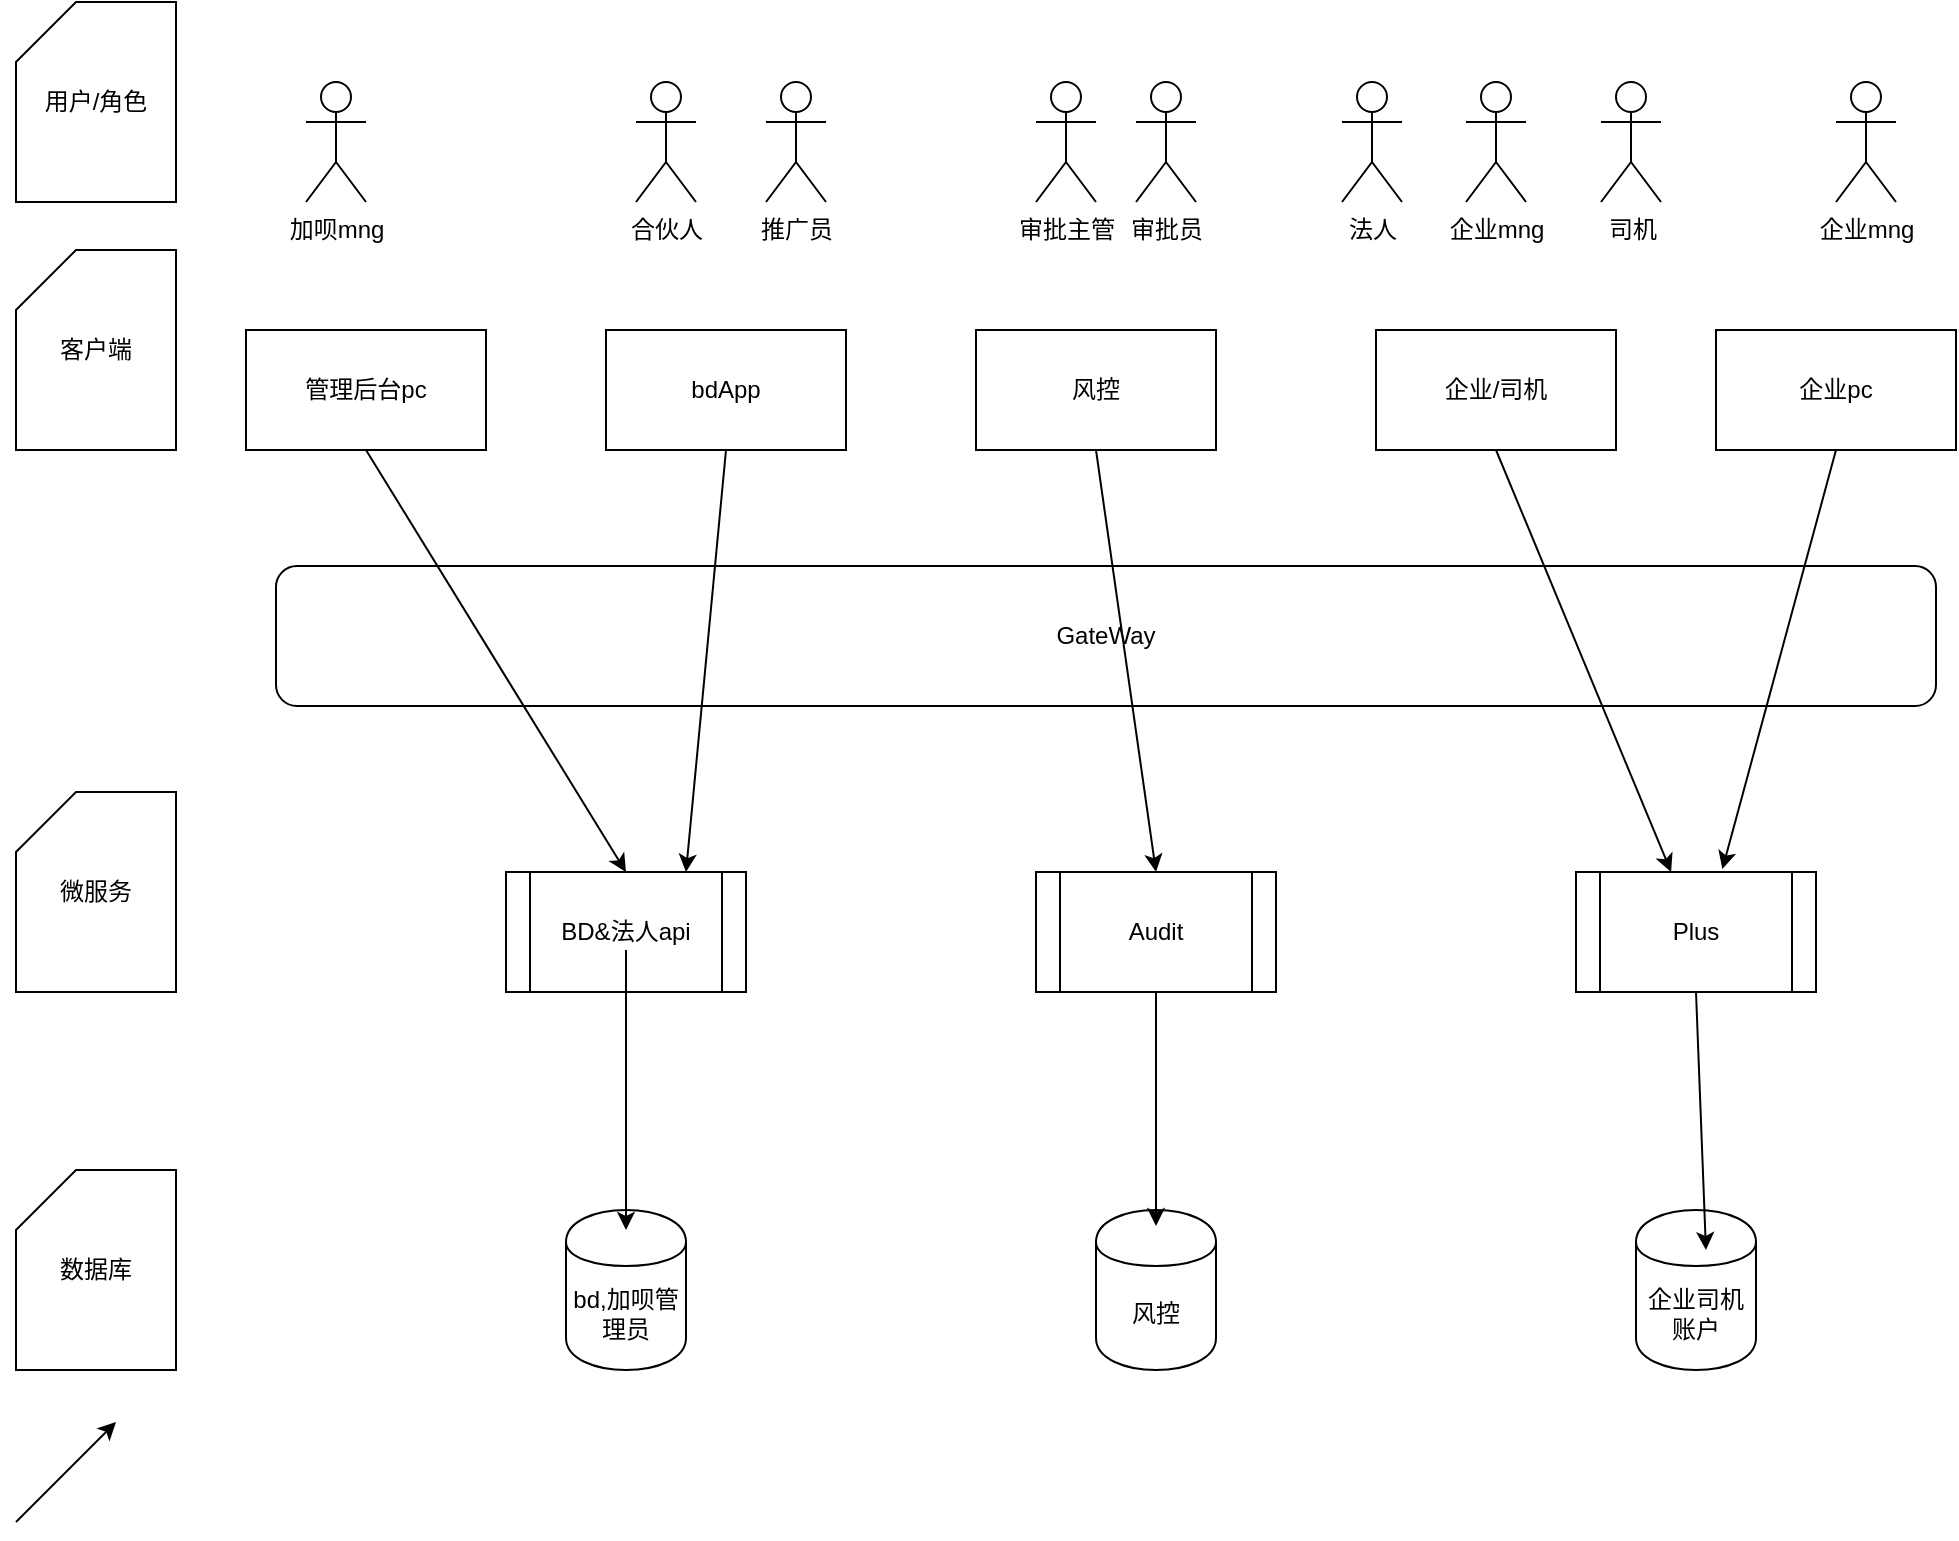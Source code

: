 <mxfile pages="1" version="11.2.4" type="github"><diagram id="k4-i3mUWXEFbNfgQYevM" name="第 1 页"><mxGraphModel dx="1381" dy="773" grid="1" gridSize="10" guides="1" tooltips="1" connect="1" arrows="1" fold="1" page="1" pageScale="1" pageWidth="1169" pageHeight="1654" math="0" shadow="0"><root><mxCell id="0"/><mxCell id="1" parent="0"/><mxCell id="700RkSPJVd9WVB_whot9-1" value="企业/司机" style="rounded=0;whiteSpace=wrap;html=1;flipH=0;" parent="1" vertex="1"><mxGeometry x="1770" y="324" width="120" height="60" as="geometry"/></mxCell><mxCell id="700RkSPJVd9WVB_whot9-2" value="风控" style="rounded=0;whiteSpace=wrap;html=1;flipH=0;" parent="1" vertex="1"><mxGeometry x="1570" y="324" width="120" height="60" as="geometry"/></mxCell><mxCell id="700RkSPJVd9WVB_whot9-3" value="企业pc" style="rounded=0;whiteSpace=wrap;html=1;flipH=0;" parent="1" vertex="1"><mxGeometry x="1940" y="324" width="120" height="60" as="geometry"/></mxCell><mxCell id="700RkSPJVd9WVB_whot9-4" value="管理后台pc" style="rounded=0;whiteSpace=wrap;html=1;flipH=0;" parent="1" vertex="1"><mxGeometry x="1205" y="324" width="120" height="60" as="geometry"/></mxCell><mxCell id="700RkSPJVd9WVB_whot9-5" value="bdApp" style="rounded=0;whiteSpace=wrap;html=1;flipH=0;" parent="1" vertex="1"><mxGeometry x="1385" y="324" width="120" height="60" as="geometry"/></mxCell><mxCell id="700RkSPJVd9WVB_whot9-6" value="GateWay" style="rounded=1;whiteSpace=wrap;html=1;" parent="1" vertex="1"><mxGeometry x="1220" y="442" width="830" height="70" as="geometry"/></mxCell><mxCell id="700RkSPJVd9WVB_whot9-7" value="BD&amp;amp;法人api" style="shape=process;whiteSpace=wrap;html=1;backgroundOutline=1;" parent="1" vertex="1"><mxGeometry x="1335" y="595" width="120" height="60" as="geometry"/></mxCell><mxCell id="700RkSPJVd9WVB_whot9-8" value="Audit" style="shape=process;whiteSpace=wrap;html=1;backgroundOutline=1;" parent="1" vertex="1"><mxGeometry x="1600" y="595" width="120" height="60" as="geometry"/></mxCell><mxCell id="700RkSPJVd9WVB_whot9-9" value="Plus" style="shape=process;whiteSpace=wrap;html=1;backgroundOutline=1;" parent="1" vertex="1"><mxGeometry x="1870" y="595" width="120" height="60" as="geometry"/></mxCell><mxCell id="700RkSPJVd9WVB_whot9-10" value="bd,加呗管理员" style="shape=cylinder;whiteSpace=wrap;html=1;boundedLbl=1;backgroundOutline=1;" parent="1" vertex="1"><mxGeometry x="1365" y="764" width="60" height="80" as="geometry"/></mxCell><mxCell id="700RkSPJVd9WVB_whot9-11" value="风控" style="shape=cylinder;whiteSpace=wrap;html=1;boundedLbl=1;backgroundOutline=1;" parent="1" vertex="1"><mxGeometry x="1630" y="764" width="60" height="80" as="geometry"/></mxCell><mxCell id="700RkSPJVd9WVB_whot9-12" value="企业司机账户" style="shape=cylinder;whiteSpace=wrap;html=1;boundedLbl=1;backgroundOutline=1;" parent="1" vertex="1"><mxGeometry x="1900" y="764" width="60" height="80" as="geometry"/></mxCell><mxCell id="700RkSPJVd9WVB_whot9-13" value="法人" style="shape=umlActor;verticalLabelPosition=bottom;labelBackgroundColor=#ffffff;verticalAlign=top;html=1;outlineConnect=0;flipH=0;" parent="1" vertex="1"><mxGeometry x="1753" y="200" width="30" height="60" as="geometry"/></mxCell><mxCell id="700RkSPJVd9WVB_whot9-14" value="企业mng" style="shape=umlActor;verticalLabelPosition=bottom;labelBackgroundColor=#ffffff;verticalAlign=top;html=1;outlineConnect=0;flipH=0;" parent="1" vertex="1"><mxGeometry x="1815" y="200" width="30" height="60" as="geometry"/></mxCell><mxCell id="700RkSPJVd9WVB_whot9-15" value="司机" style="shape=umlActor;verticalLabelPosition=bottom;labelBackgroundColor=#ffffff;verticalAlign=top;html=1;outlineConnect=0;flipH=0;" parent="1" vertex="1"><mxGeometry x="1882.5" y="200" width="30" height="60" as="geometry"/></mxCell><mxCell id="700RkSPJVd9WVB_whot9-16" value="审批主管" style="shape=umlActor;verticalLabelPosition=bottom;labelBackgroundColor=#ffffff;verticalAlign=top;html=1;outlineConnect=0;flipH=0;" parent="1" vertex="1"><mxGeometry x="1600" y="200" width="30" height="60" as="geometry"/></mxCell><mxCell id="700RkSPJVd9WVB_whot9-17" value="审批员" style="shape=umlActor;verticalLabelPosition=bottom;labelBackgroundColor=#ffffff;verticalAlign=top;html=1;outlineConnect=0;flipH=0;" parent="1" vertex="1"><mxGeometry x="1650" y="200" width="30" height="60" as="geometry"/></mxCell><mxCell id="700RkSPJVd9WVB_whot9-18" value="企业mng" style="shape=umlActor;verticalLabelPosition=bottom;labelBackgroundColor=#ffffff;verticalAlign=top;html=1;outlineConnect=0;flipH=0;" parent="1" vertex="1"><mxGeometry x="2000" y="200" width="30" height="60" as="geometry"/></mxCell><mxCell id="700RkSPJVd9WVB_whot9-21" value="加呗mng" style="shape=umlActor;verticalLabelPosition=bottom;labelBackgroundColor=#ffffff;verticalAlign=top;html=1;outlineConnect=0;flipH=0;" parent="1" vertex="1"><mxGeometry x="1235" y="200" width="30" height="60" as="geometry"/></mxCell><mxCell id="700RkSPJVd9WVB_whot9-22" value="合伙人" style="shape=umlActor;verticalLabelPosition=bottom;labelBackgroundColor=#ffffff;verticalAlign=top;html=1;outlineConnect=0;flipH=0;" parent="1" vertex="1"><mxGeometry x="1400" y="200" width="30" height="60" as="geometry"/></mxCell><mxCell id="700RkSPJVd9WVB_whot9-23" value="推广员" style="shape=umlActor;verticalLabelPosition=bottom;labelBackgroundColor=#ffffff;verticalAlign=top;html=1;outlineConnect=0;flipH=0;" parent="1" vertex="1"><mxGeometry x="1465" y="200" width="30" height="60" as="geometry"/></mxCell><mxCell id="700RkSPJVd9WVB_whot9-24" value="" style="endArrow=classic;html=1;exitX=0.5;exitY=1;exitDx=0;exitDy=0;" parent="1" source="700RkSPJVd9WVB_whot9-1" target="700RkSPJVd9WVB_whot9-9" edge="1"><mxGeometry width="50" height="50" relative="1" as="geometry"><mxPoint x="1820" y="377" as="sourcePoint"/><mxPoint x="1870" y="327" as="targetPoint"/></mxGeometry></mxCell><mxCell id="700RkSPJVd9WVB_whot9-25" value="" style="endArrow=classic;html=1;exitX=0.5;exitY=1;exitDx=0;exitDy=0;entryX=0.61;entryY=-0.024;entryDx=0;entryDy=0;entryPerimeter=0;" parent="1" source="700RkSPJVd9WVB_whot9-3" target="700RkSPJVd9WVB_whot9-9" edge="1"><mxGeometry width="50" height="50" relative="1" as="geometry"><mxPoint x="1990" y="402" as="sourcePoint"/><mxPoint x="2040" y="352" as="targetPoint"/></mxGeometry></mxCell><mxCell id="700RkSPJVd9WVB_whot9-26" value="" style="endArrow=classic;html=1;entryX=0.5;entryY=0;entryDx=0;entryDy=0;exitX=0.5;exitY=1;exitDx=0;exitDy=0;" parent="1" source="700RkSPJVd9WVB_whot9-2" target="700RkSPJVd9WVB_whot9-8" edge="1"><mxGeometry width="50" height="50" relative="1" as="geometry"><mxPoint x="1605" y="392" as="sourcePoint"/><mxPoint x="1655" y="342" as="targetPoint"/></mxGeometry></mxCell><mxCell id="700RkSPJVd9WVB_whot9-27" value="" style="endArrow=classic;html=1;exitX=0.5;exitY=1;exitDx=0;exitDy=0;entryX=0.5;entryY=0;entryDx=0;entryDy=0;" parent="1" source="700RkSPJVd9WVB_whot9-4" target="700RkSPJVd9WVB_whot9-7" edge="1"><mxGeometry width="50" height="50" relative="1" as="geometry"><mxPoint x="1370" y="574" as="sourcePoint"/><mxPoint x="1420" y="524" as="targetPoint"/></mxGeometry></mxCell><mxCell id="700RkSPJVd9WVB_whot9-28" value="" style="endArrow=classic;html=1;exitX=0.5;exitY=1;exitDx=0;exitDy=0;entryX=0.75;entryY=0;entryDx=0;entryDy=0;" parent="1" source="700RkSPJVd9WVB_whot9-5" target="700RkSPJVd9WVB_whot9-7" edge="1"><mxGeometry width="50" height="50" relative="1" as="geometry"><mxPoint x="1405" y="454" as="sourcePoint"/><mxPoint x="1455" y="404" as="targetPoint"/></mxGeometry></mxCell><mxCell id="700RkSPJVd9WVB_whot9-29" value="" style="endArrow=classic;html=1;entryX=0.583;entryY=0.25;entryDx=0;entryDy=0;entryPerimeter=0;exitX=0.5;exitY=1;exitDx=0;exitDy=0;" parent="1" source="700RkSPJVd9WVB_whot9-9" target="700RkSPJVd9WVB_whot9-12" edge="1"><mxGeometry width="50" height="50" relative="1" as="geometry"><mxPoint x="1740" y="922" as="sourcePoint"/><mxPoint x="1790" y="872" as="targetPoint"/></mxGeometry></mxCell><mxCell id="700RkSPJVd9WVB_whot9-30" value="" style="endArrow=classic;html=1;exitX=0.5;exitY=1;exitDx=0;exitDy=0;" parent="1" source="700RkSPJVd9WVB_whot9-8" edge="1"><mxGeometry width="50" height="50" relative="1" as="geometry"><mxPoint x="1630" y="722" as="sourcePoint"/><mxPoint x="1660" y="772" as="targetPoint"/></mxGeometry></mxCell><mxCell id="700RkSPJVd9WVB_whot9-31" value="" style="endArrow=classic;html=1;" parent="1" edge="1"><mxGeometry width="50" height="50" relative="1" as="geometry"><mxPoint x="1395" y="634" as="sourcePoint"/><mxPoint x="1395" y="774" as="targetPoint"/></mxGeometry></mxCell><mxCell id="700RkSPJVd9WVB_whot9-32" value="客户端" style="shape=card;whiteSpace=wrap;html=1;flipH=0;" parent="1" vertex="1"><mxGeometry x="1090" y="284" width="80" height="100" as="geometry"/></mxCell><mxCell id="700RkSPJVd9WVB_whot9-33" value="微服务" style="shape=card;whiteSpace=wrap;html=1;" parent="1" vertex="1"><mxGeometry x="1090" y="555" width="80" height="100" as="geometry"/></mxCell><mxCell id="700RkSPJVd9WVB_whot9-34" value="数据库" style="shape=card;whiteSpace=wrap;html=1;" parent="1" vertex="1"><mxGeometry x="1090" y="744" width="80" height="100" as="geometry"/></mxCell><mxCell id="700RkSPJVd9WVB_whot9-35" value="用户/角色" style="shape=card;whiteSpace=wrap;html=1;flipH=0;" parent="1" vertex="1"><mxGeometry x="1090" y="160" width="80" height="100" as="geometry"/></mxCell><mxCell id="MJWkBUBFEcF8rwDoluVU-1" value="" style="endArrow=classic;html=1;" edge="1" parent="1"><mxGeometry width="50" height="50" relative="1" as="geometry"><mxPoint x="1090" y="920" as="sourcePoint"/><mxPoint x="1140" y="870" as="targetPoint"/></mxGeometry></mxCell></root></mxGraphModel></diagram></mxfile>
